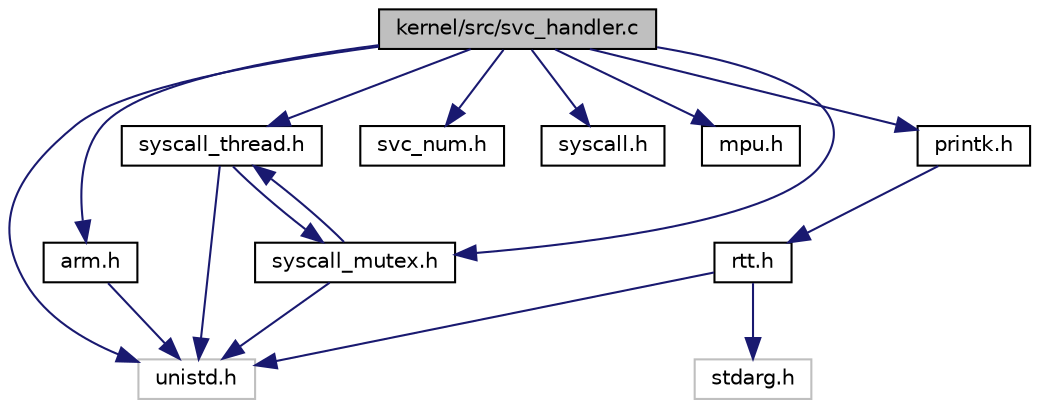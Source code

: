 digraph "kernel/src/svc_handler.c"
{
 // LATEX_PDF_SIZE
  edge [fontname="Helvetica",fontsize="10",labelfontname="Helvetica",labelfontsize="10"];
  node [fontname="Helvetica",fontsize="10",shape=record];
  Node1 [label="kernel/src/svc_handler.c",height=0.2,width=0.4,color="black", fillcolor="grey75", style="filled", fontcolor="black",tooltip="implementation of basic and custom SVC calls"];
  Node1 -> Node2 [color="midnightblue",fontsize="10",style="solid",fontname="Helvetica"];
  Node2 [label="arm.h",height=0.2,width=0.4,color="black", fillcolor="white", style="filled",URL="$arm_8h.html",tooltip="Assembly wrappers for arm instructions."];
  Node2 -> Node3 [color="midnightblue",fontsize="10",style="solid",fontname="Helvetica"];
  Node3 [label="unistd.h",height=0.2,width=0.4,color="grey75", fillcolor="white", style="filled",tooltip=" "];
  Node1 -> Node4 [color="midnightblue",fontsize="10",style="solid",fontname="Helvetica"];
  Node4 [label="printk.h",height=0.2,width=0.4,color="black", fillcolor="white", style="filled",URL="$printk_8h.html",tooltip="formatted printing in kernel-space using rtt"];
  Node4 -> Node5 [color="midnightblue",fontsize="10",style="solid",fontname="Helvetica"];
  Node5 [label="rtt.h",height=0.2,width=0.4,color="black", fillcolor="white", style="filled",URL="$rtt_8h.html",tooltip="structs, defines, and prototypes for RTT"];
  Node5 -> Node3 [color="midnightblue",fontsize="10",style="solid",fontname="Helvetica"];
  Node5 -> Node6 [color="midnightblue",fontsize="10",style="solid",fontname="Helvetica"];
  Node6 [label="stdarg.h",height=0.2,width=0.4,color="grey75", fillcolor="white", style="filled",tooltip=" "];
  Node1 -> Node7 [color="midnightblue",fontsize="10",style="solid",fontname="Helvetica"];
  Node7 [label="svc_num.h",height=0.2,width=0.4,color="black", fillcolor="white", style="filled",URL="$svc__num_8h.html",tooltip="constant defines for svc calls for lab 4"];
  Node1 -> Node3 [color="midnightblue",fontsize="10",style="solid",fontname="Helvetica"];
  Node1 -> Node8 [color="midnightblue",fontsize="10",style="solid",fontname="Helvetica"];
  Node8 [label="syscall.h",height=0.2,width=0.4,color="black", fillcolor="white", style="filled",URL="$syscall_8h.html",tooltip="prototypes for base system calls for lab 4"];
  Node1 -> Node9 [color="midnightblue",fontsize="10",style="solid",fontname="Helvetica"];
  Node9 [label="mpu.h",height=0.2,width=0.4,color="black", fillcolor="white", style="filled",URL="$mpu_8h.html",tooltip="prototypes for memory protection"];
  Node1 -> Node10 [color="midnightblue",fontsize="10",style="solid",fontname="Helvetica"];
  Node10 [label="syscall_thread.h",height=0.2,width=0.4,color="black", fillcolor="white", style="filled",URL="$syscall__thread_8h.html",tooltip="system calls to support thread library for lab 4"];
  Node10 -> Node3 [color="midnightblue",fontsize="10",style="solid",fontname="Helvetica"];
  Node10 -> Node11 [color="midnightblue",fontsize="10",style="solid",fontname="Helvetica"];
  Node11 [label="syscall_mutex.h",height=0.2,width=0.4,color="black", fillcolor="white", style="filled",URL="$syscall__mutex_8h_source.html",tooltip=" "];
  Node11 -> Node3 [color="midnightblue",fontsize="10",style="solid",fontname="Helvetica"];
  Node11 -> Node10 [color="midnightblue",fontsize="10",style="solid",fontname="Helvetica"];
  Node1 -> Node11 [color="midnightblue",fontsize="10",style="solid",fontname="Helvetica"];
}
